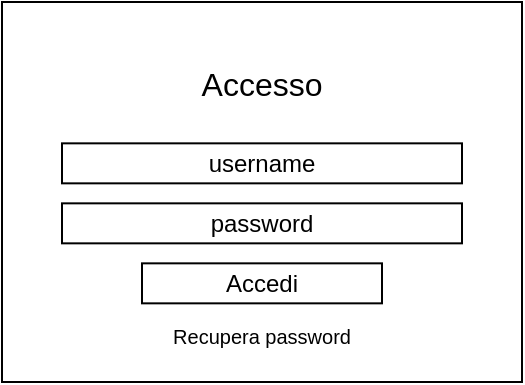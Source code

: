 <mxfile version="12.5.8" type="device"><diagram id="__S2zLAa9kqTNgui8vV7" name="Page-1"><mxGraphModel dx="788" dy="519" grid="1" gridSize="10" guides="1" tooltips="1" connect="1" arrows="1" fold="1" page="1" pageScale="1" pageWidth="827" pageHeight="1169" math="0" shadow="0"><root><mxCell id="0"/><mxCell id="1" parent="0"/><mxCell id="6qfdnZueFT9kgqKLUMwz-1" value="" style="rounded=0;whiteSpace=wrap;html=1;" vertex="1" parent="1"><mxGeometry x="10" y="10" width="260" height="190" as="geometry"/></mxCell><mxCell id="6qfdnZueFT9kgqKLUMwz-2" value="Accesso" style="text;html=1;strokeColor=none;fillColor=none;align=center;verticalAlign=middle;whiteSpace=wrap;rounded=0;fontSize=16;" vertex="1" parent="1"><mxGeometry x="110" y="30.67" width="60" height="40" as="geometry"/></mxCell><mxCell id="6qfdnZueFT9kgqKLUMwz-3" value="username" style="rounded=0;whiteSpace=wrap;html=1;" vertex="1" parent="1"><mxGeometry x="40" y="80.67" width="200" height="20" as="geometry"/></mxCell><mxCell id="6qfdnZueFT9kgqKLUMwz-4" value="password" style="rounded=0;whiteSpace=wrap;html=1;" vertex="1" parent="1"><mxGeometry x="40" y="110.67" width="200" height="20" as="geometry"/></mxCell><mxCell id="6qfdnZueFT9kgqKLUMwz-5" value="Accedi" style="rounded=0;whiteSpace=wrap;html=1;" vertex="1" parent="1"><mxGeometry x="80" y="140.67" width="120" height="20" as="geometry"/></mxCell><mxCell id="6qfdnZueFT9kgqKLUMwz-6" value="&lt;font style=&quot;font-size: 10px&quot;&gt;Recupera password&lt;/font&gt;" style="text;html=1;strokeColor=none;fillColor=none;align=center;verticalAlign=middle;whiteSpace=wrap;rounded=0;fontSize=16;" vertex="1" parent="1"><mxGeometry x="50" y="170" width="180" height="10" as="geometry"/></mxCell></root></mxGraphModel></diagram></mxfile>